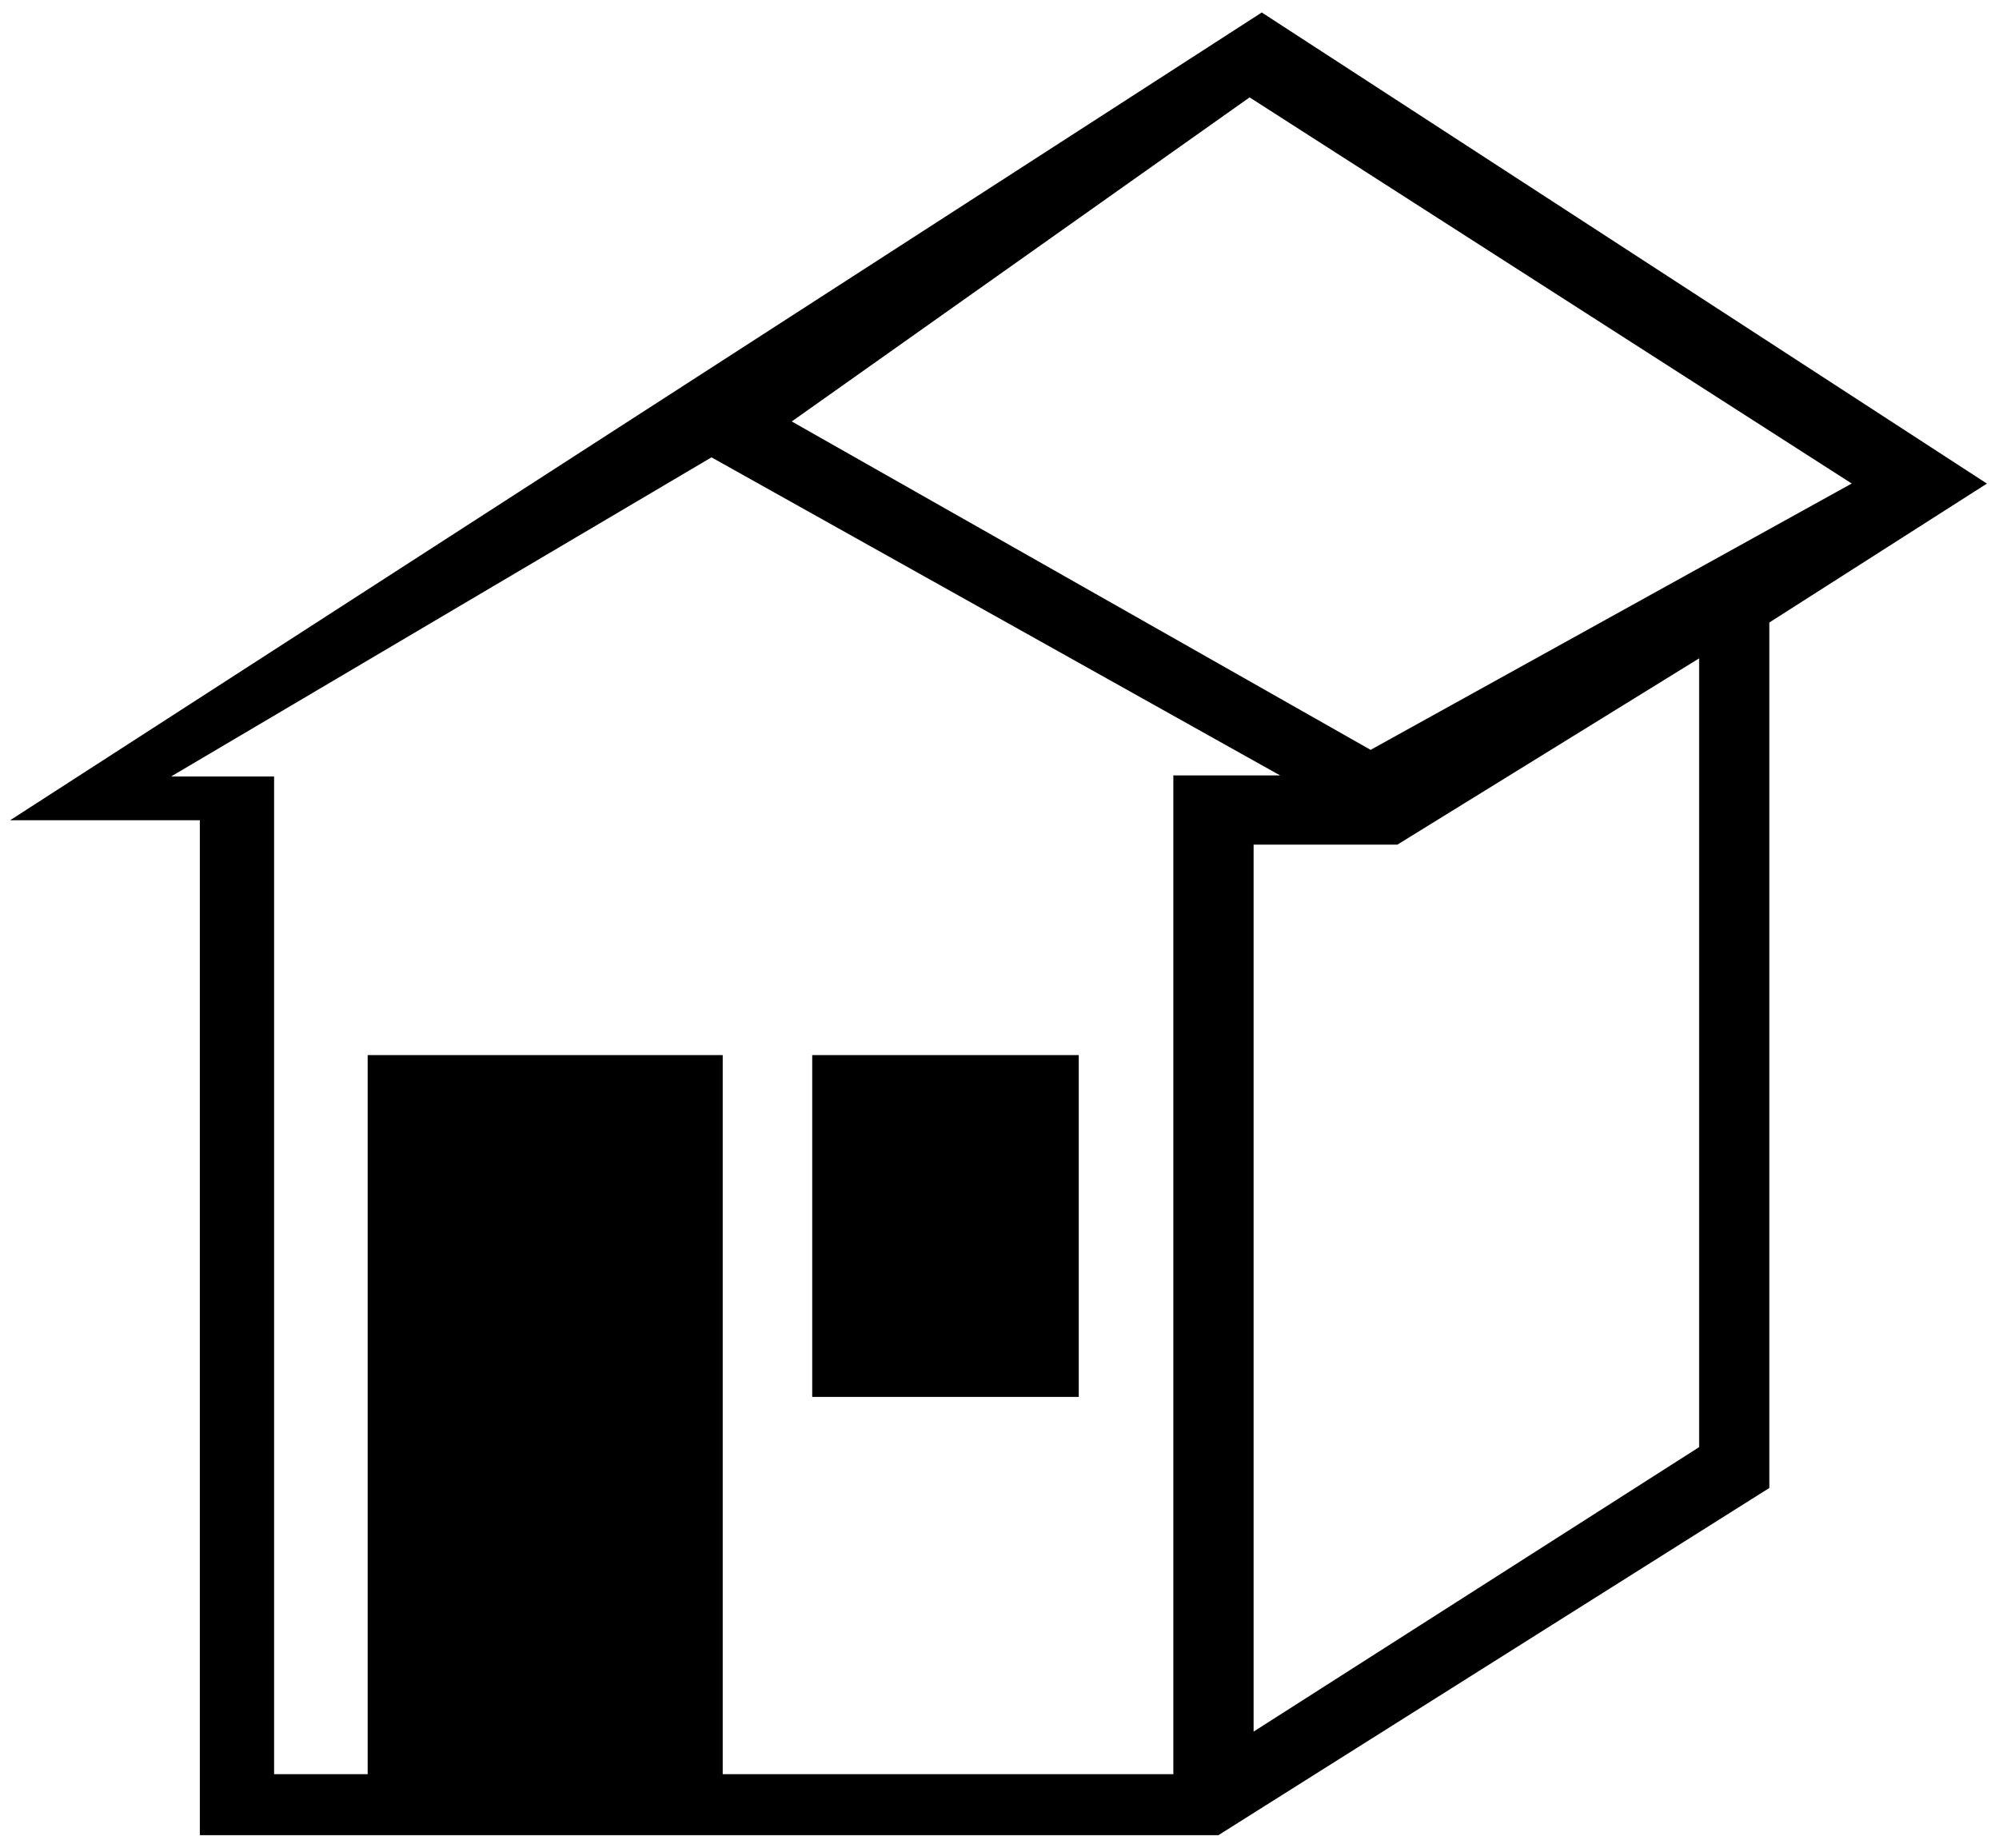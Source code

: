 


\begin{tikzpicture}[y=0.80pt, x=0.80pt, yscale=-1.0, xscale=1.0, inner sep=0pt, outer sep=0pt]
\begin{scope}[shift={(100.0,1729.0)},nonzero rule]
  \path[draw=.,fill=.,line width=1.600pt] (2020.0,-1038.0) --
    (1807.0,-902.0) -- (1807.0,-51.0) -- (1266.0,290.0) --
    (266.0,290.0) -- (266.0,-708.0) -- (82.0,-708.0) --
    (1309.0,-1500.0) -- (2020.0,-1038.0) --
    cycle(1891.0,-1038.0) -- (1297.0,-1419.0) -- (845.0,-1099.0)
    -- (1416.0,-775.0) -- (1891.0,-1038.0) --
    cycle(1740.0,-90.0) -- (1740.0,-868.0) -- (1442.0,-684.0) --
    (1300.0,-684.0) -- (1300.0,191.0) -- (1740.0,-90.0) --
    cycle(1331.0,-750.0) -- (768.0,-1065.0) -- (233.0,-749.0) --
    (337.0,-749.0) -- (337.0,232.0) -- (431.0,232.0) --
    (431.0,-475.0) -- (778.0,-475.0) -- (778.0,232.0) --
    (1223.0,232.0) -- (1223.0,-750.0) -- (1331.0,-750.0) --
    cycle(1128.0,-141.0) -- (868.0,-141.0) -- (868.0,-475.0) --
    (1128.0,-475.0) -- (1128.0,-141.0) -- cycle;
\end{scope}

\end{tikzpicture}

